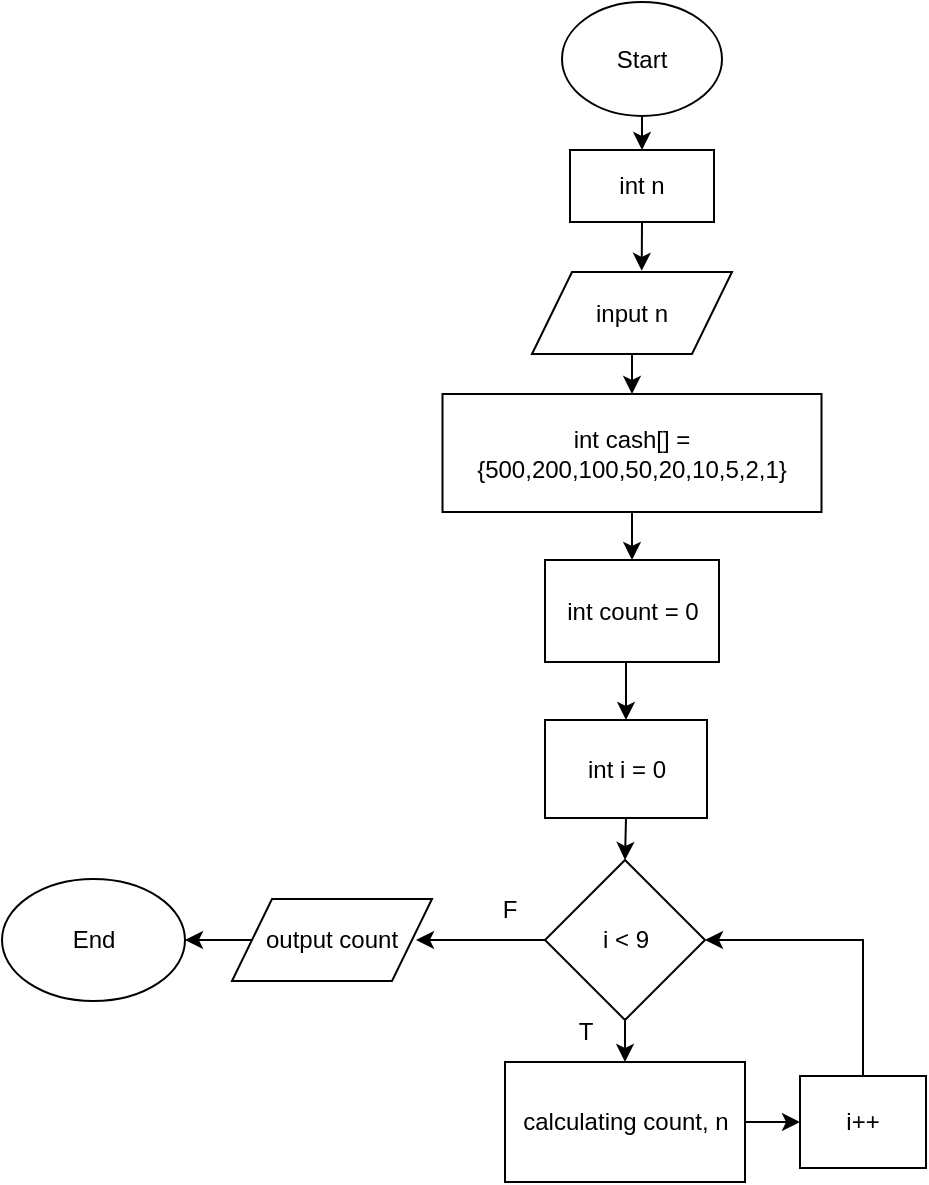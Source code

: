 <mxfile version="24.9.0">
  <diagram name="Сторінка-1" id="xbOqpxmbazGMF2_-cELH">
    <mxGraphModel dx="863" dy="786" grid="0" gridSize="10" guides="1" tooltips="1" connect="1" arrows="1" fold="1" page="1" pageScale="1" pageWidth="827" pageHeight="1169" math="0" shadow="0">
      <root>
        <mxCell id="0" />
        <mxCell id="1" parent="0" />
        <mxCell id="MsiHZhoxbM38TVliu23w-59" style="edgeStyle=orthogonalEdgeStyle;rounded=0;orthogonalLoop=1;jettySize=auto;html=1;exitX=0.5;exitY=1;exitDx=0;exitDy=0;entryX=0.5;entryY=0;entryDx=0;entryDy=0;" edge="1" parent="1" source="MsiHZhoxbM38TVliu23w-35" target="MsiHZhoxbM38TVliu23w-36">
          <mxGeometry relative="1" as="geometry" />
        </mxCell>
        <mxCell id="MsiHZhoxbM38TVliu23w-35" value="Start" style="ellipse;whiteSpace=wrap;html=1;" vertex="1" parent="1">
          <mxGeometry x="340" y="81" width="80" height="57" as="geometry" />
        </mxCell>
        <mxCell id="MsiHZhoxbM38TVliu23w-58" style="edgeStyle=orthogonalEdgeStyle;rounded=0;orthogonalLoop=1;jettySize=auto;html=1;exitX=0.5;exitY=1;exitDx=0;exitDy=0;" edge="1" parent="1" source="MsiHZhoxbM38TVliu23w-36">
          <mxGeometry relative="1" as="geometry">
            <mxPoint x="379.857" y="215.429" as="targetPoint" />
          </mxGeometry>
        </mxCell>
        <mxCell id="MsiHZhoxbM38TVliu23w-36" value="int n" style="rounded=0;whiteSpace=wrap;html=1;" vertex="1" parent="1">
          <mxGeometry x="344" y="155" width="72" height="36" as="geometry" />
        </mxCell>
        <mxCell id="MsiHZhoxbM38TVliu23w-57" style="edgeStyle=orthogonalEdgeStyle;rounded=0;orthogonalLoop=1;jettySize=auto;html=1;exitX=0.5;exitY=1;exitDx=0;exitDy=0;entryX=0.5;entryY=0;entryDx=0;entryDy=0;" edge="1" parent="1" source="MsiHZhoxbM38TVliu23w-37" target="MsiHZhoxbM38TVliu23w-38">
          <mxGeometry relative="1" as="geometry" />
        </mxCell>
        <mxCell id="MsiHZhoxbM38TVliu23w-37" value="input n" style="shape=parallelogram;perimeter=parallelogramPerimeter;whiteSpace=wrap;html=1;fixedSize=1;" vertex="1" parent="1">
          <mxGeometry x="325" y="216" width="100" height="41" as="geometry" />
        </mxCell>
        <mxCell id="MsiHZhoxbM38TVliu23w-56" style="edgeStyle=orthogonalEdgeStyle;rounded=0;orthogonalLoop=1;jettySize=auto;html=1;exitX=0.5;exitY=1;exitDx=0;exitDy=0;entryX=0.5;entryY=0;entryDx=0;entryDy=0;" edge="1" parent="1" source="MsiHZhoxbM38TVliu23w-38" target="MsiHZhoxbM38TVliu23w-39">
          <mxGeometry relative="1" as="geometry" />
        </mxCell>
        <mxCell id="MsiHZhoxbM38TVliu23w-38" value="int cash[] = {500,200,100,50,20,10,5,2,1}" style="rounded=0;whiteSpace=wrap;html=1;" vertex="1" parent="1">
          <mxGeometry x="280.25" y="277" width="189.5" height="59" as="geometry" />
        </mxCell>
        <mxCell id="MsiHZhoxbM38TVliu23w-55" style="edgeStyle=orthogonalEdgeStyle;rounded=0;orthogonalLoop=1;jettySize=auto;html=1;exitX=0.5;exitY=1;exitDx=0;exitDy=0;entryX=0.5;entryY=0;entryDx=0;entryDy=0;" edge="1" parent="1" source="MsiHZhoxbM38TVliu23w-39" target="MsiHZhoxbM38TVliu23w-42">
          <mxGeometry relative="1" as="geometry" />
        </mxCell>
        <mxCell id="MsiHZhoxbM38TVliu23w-39" value="int count = 0" style="rounded=0;whiteSpace=wrap;html=1;" vertex="1" parent="1">
          <mxGeometry x="331.5" y="360" width="87" height="51" as="geometry" />
        </mxCell>
        <mxCell id="MsiHZhoxbM38TVliu23w-54" style="edgeStyle=orthogonalEdgeStyle;rounded=0;orthogonalLoop=1;jettySize=auto;html=1;exitX=0.5;exitY=1;exitDx=0;exitDy=0;entryX=0.5;entryY=0;entryDx=0;entryDy=0;" edge="1" parent="1" source="MsiHZhoxbM38TVliu23w-42" target="MsiHZhoxbM38TVliu23w-43">
          <mxGeometry relative="1" as="geometry" />
        </mxCell>
        <mxCell id="MsiHZhoxbM38TVliu23w-42" value="int i = 0" style="rounded=0;whiteSpace=wrap;html=1;" vertex="1" parent="1">
          <mxGeometry x="331.5" y="440" width="81" height="49" as="geometry" />
        </mxCell>
        <mxCell id="MsiHZhoxbM38TVliu23w-48" style="edgeStyle=orthogonalEdgeStyle;rounded=0;orthogonalLoop=1;jettySize=auto;html=1;exitX=0.5;exitY=1;exitDx=0;exitDy=0;entryX=0.5;entryY=0;entryDx=0;entryDy=0;" edge="1" parent="1" source="MsiHZhoxbM38TVliu23w-43" target="MsiHZhoxbM38TVliu23w-44">
          <mxGeometry relative="1" as="geometry" />
        </mxCell>
        <mxCell id="MsiHZhoxbM38TVliu23w-49" style="edgeStyle=orthogonalEdgeStyle;rounded=0;orthogonalLoop=1;jettySize=auto;html=1;" edge="1" parent="1" source="MsiHZhoxbM38TVliu23w-43">
          <mxGeometry relative="1" as="geometry">
            <mxPoint x="267" y="550" as="targetPoint" />
          </mxGeometry>
        </mxCell>
        <mxCell id="MsiHZhoxbM38TVliu23w-43" value="i &amp;lt; 9" style="rhombus;whiteSpace=wrap;html=1;" vertex="1" parent="1">
          <mxGeometry x="331.5" y="510" width="80" height="80" as="geometry" />
        </mxCell>
        <mxCell id="MsiHZhoxbM38TVliu23w-46" style="edgeStyle=orthogonalEdgeStyle;rounded=0;orthogonalLoop=1;jettySize=auto;html=1;exitX=1;exitY=0.5;exitDx=0;exitDy=0;entryX=0;entryY=0.5;entryDx=0;entryDy=0;" edge="1" parent="1" source="MsiHZhoxbM38TVliu23w-44" target="MsiHZhoxbM38TVliu23w-45">
          <mxGeometry relative="1" as="geometry" />
        </mxCell>
        <mxCell id="MsiHZhoxbM38TVliu23w-44" value="calculating count, n" style="rounded=0;whiteSpace=wrap;html=1;" vertex="1" parent="1">
          <mxGeometry x="311.5" y="611" width="120" height="60" as="geometry" />
        </mxCell>
        <mxCell id="MsiHZhoxbM38TVliu23w-47" style="edgeStyle=orthogonalEdgeStyle;rounded=0;orthogonalLoop=1;jettySize=auto;html=1;exitX=0.5;exitY=0;exitDx=0;exitDy=0;entryX=1;entryY=0.5;entryDx=0;entryDy=0;" edge="1" parent="1" source="MsiHZhoxbM38TVliu23w-45" target="MsiHZhoxbM38TVliu23w-43">
          <mxGeometry relative="1" as="geometry" />
        </mxCell>
        <mxCell id="MsiHZhoxbM38TVliu23w-45" value="i++" style="rounded=0;whiteSpace=wrap;html=1;" vertex="1" parent="1">
          <mxGeometry x="459" y="618" width="63" height="46" as="geometry" />
        </mxCell>
        <mxCell id="MsiHZhoxbM38TVliu23w-53" style="edgeStyle=orthogonalEdgeStyle;rounded=0;orthogonalLoop=1;jettySize=auto;html=1;exitX=0;exitY=0.5;exitDx=0;exitDy=0;entryX=1;entryY=0.5;entryDx=0;entryDy=0;" edge="1" parent="1" source="MsiHZhoxbM38TVliu23w-50" target="MsiHZhoxbM38TVliu23w-52">
          <mxGeometry relative="1" as="geometry" />
        </mxCell>
        <mxCell id="MsiHZhoxbM38TVliu23w-50" value="output count" style="shape=parallelogram;perimeter=parallelogramPerimeter;whiteSpace=wrap;html=1;fixedSize=1;" vertex="1" parent="1">
          <mxGeometry x="175" y="529.5" width="100" height="41" as="geometry" />
        </mxCell>
        <mxCell id="MsiHZhoxbM38TVliu23w-52" value="End" style="ellipse;whiteSpace=wrap;html=1;" vertex="1" parent="1">
          <mxGeometry x="60" y="519.5" width="91.5" height="61" as="geometry" />
        </mxCell>
        <mxCell id="MsiHZhoxbM38TVliu23w-60" value="T" style="text;html=1;align=center;verticalAlign=middle;whiteSpace=wrap;rounded=0;" vertex="1" parent="1">
          <mxGeometry x="322" y="581" width="60" height="30" as="geometry" />
        </mxCell>
        <mxCell id="MsiHZhoxbM38TVliu23w-61" value="F" style="text;html=1;align=center;verticalAlign=middle;whiteSpace=wrap;rounded=0;" vertex="1" parent="1">
          <mxGeometry x="284" y="519.5" width="60" height="30" as="geometry" />
        </mxCell>
      </root>
    </mxGraphModel>
  </diagram>
</mxfile>
